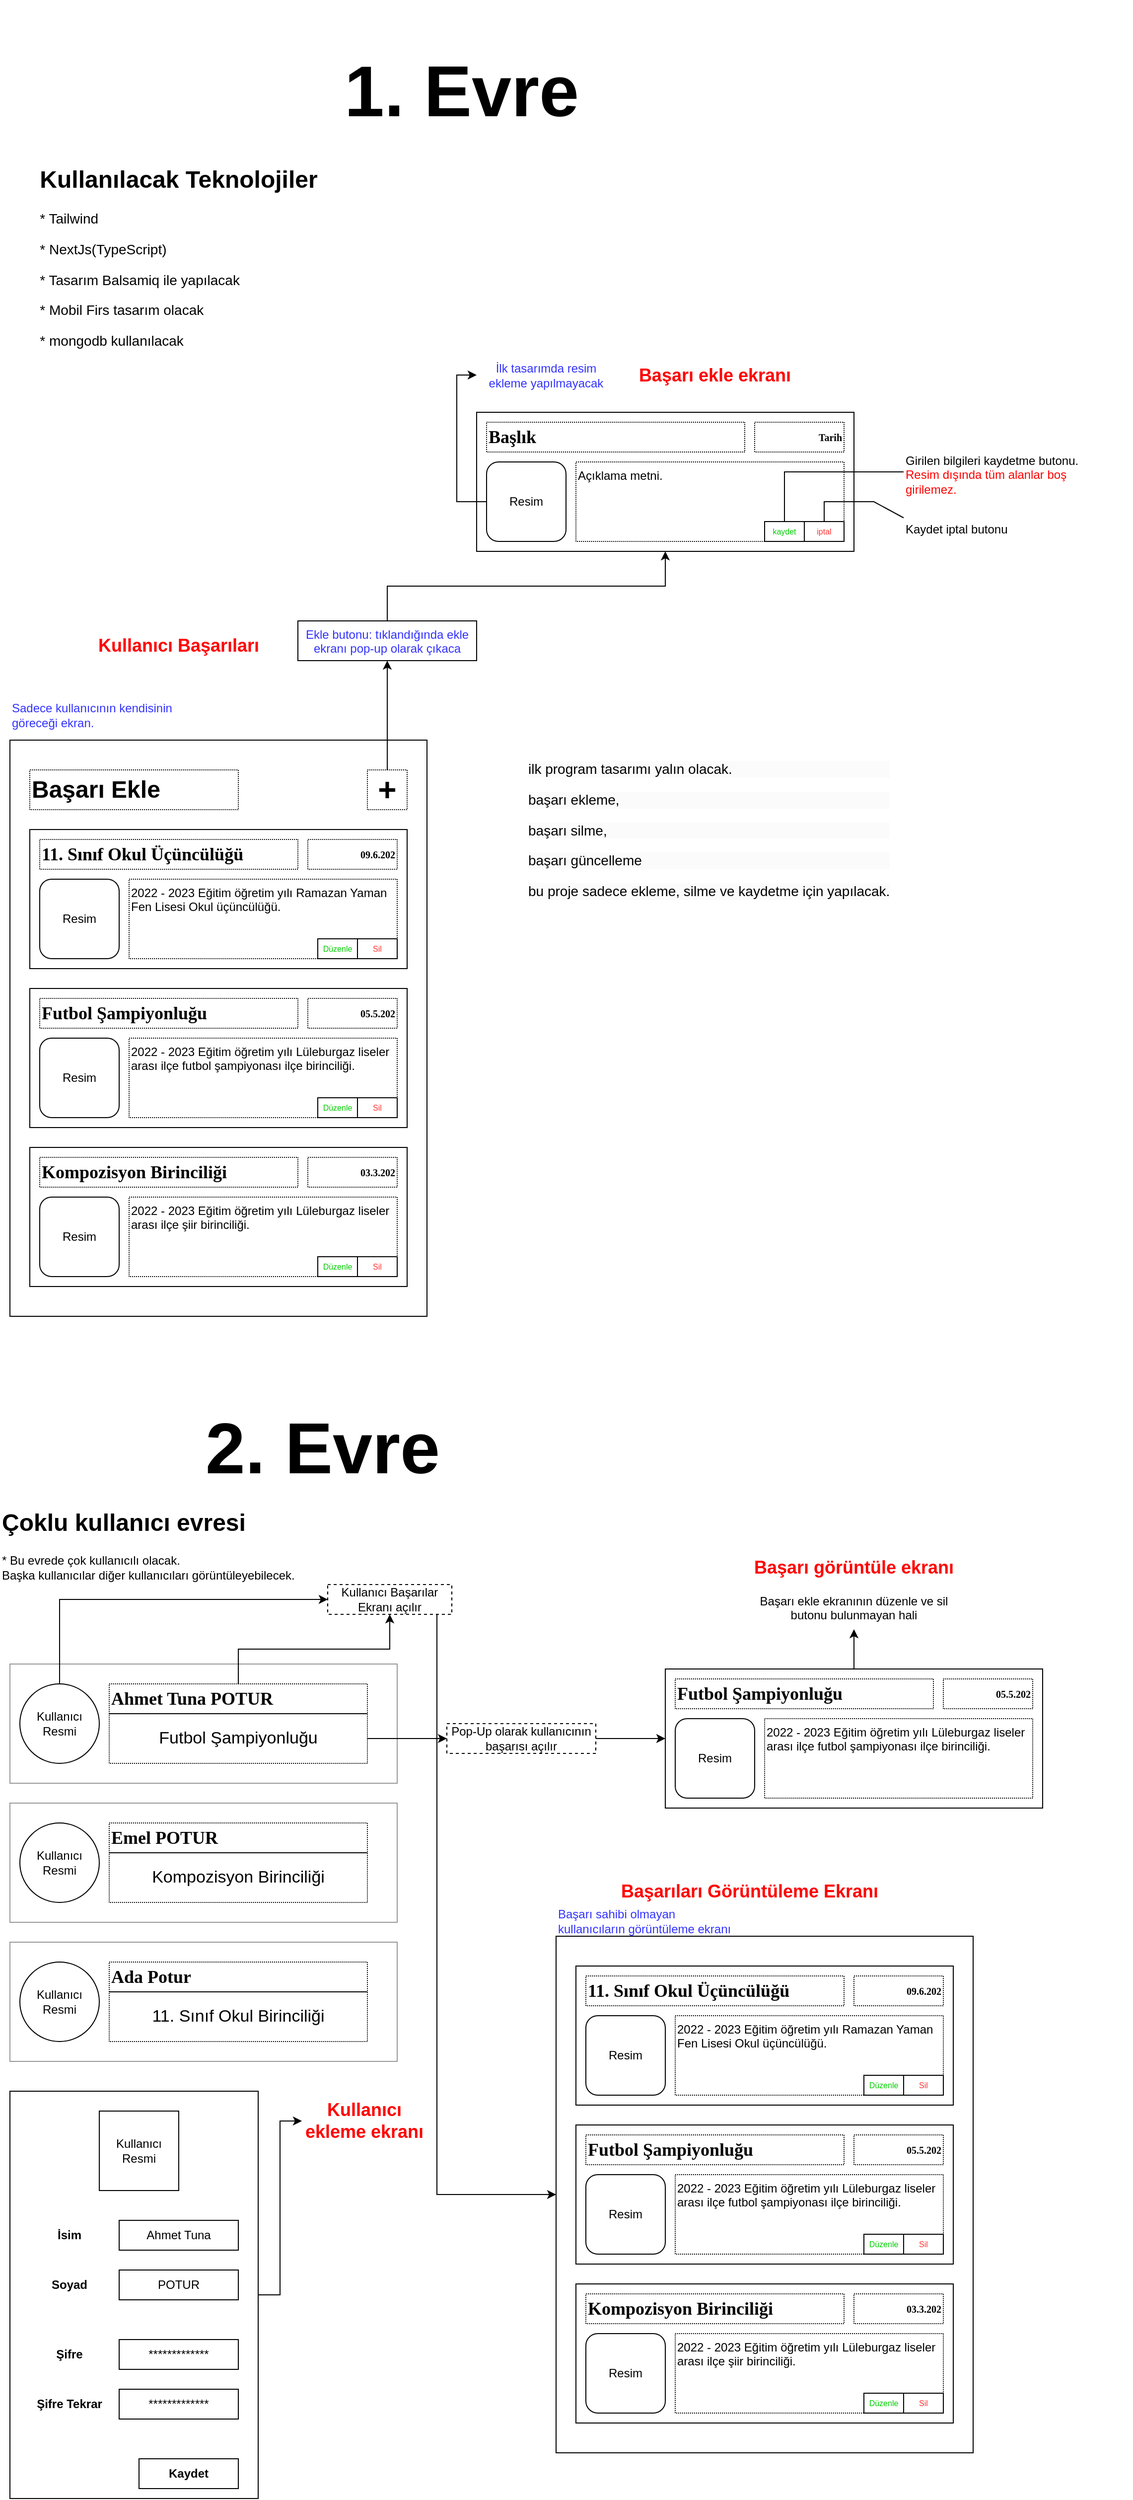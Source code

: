 <mxfile version="21.5.1" type="device">
  <diagram name="1. Evre" id="PvZxQ8cvbVdJlwe-_iwr">
    <mxGraphModel dx="3475" dy="2633" grid="1" gridSize="10" guides="1" tooltips="1" connect="1" arrows="1" fold="1" page="1" pageScale="1" pageWidth="827" pageHeight="1169" math="0" shadow="0">
      <root>
        <mxCell id="0" />
        <mxCell id="1" parent="0" />
        <mxCell id="0lGyodSlv6lZ4X96P9vj-49" style="edgeStyle=orthogonalEdgeStyle;rounded=0;orthogonalLoop=1;jettySize=auto;html=1;entryX=0;entryY=0.5;entryDx=0;entryDy=0;" edge="1" parent="1" source="0lGyodSlv6lZ4X96P9vj-4" target="6K3F4d_zaRtzZpt-DUte-36">
          <mxGeometry relative="1" as="geometry">
            <Array as="points">
              <mxPoint x="480" y="1080" />
            </Array>
          </mxGeometry>
        </mxCell>
        <mxCell id="6K3F4d_zaRtzZpt-DUte-16" style="edgeStyle=orthogonalEdgeStyle;rounded=0;orthogonalLoop=1;jettySize=auto;html=1;exitX=0.5;exitY=0;exitDx=0;exitDy=0;entryX=0.5;entryY=1;entryDx=0;entryDy=0;" edge="1" parent="1" source="6K3F4d_zaRtzZpt-DUte-2" target="6K3F4d_zaRtzZpt-DUte-17">
          <mxGeometry relative="1" as="geometry">
            <mxPoint x="510" y="-454" as="targetPoint" />
          </mxGeometry>
        </mxCell>
        <mxCell id="6K3F4d_zaRtzZpt-DUte-64" style="edgeStyle=orthogonalEdgeStyle;rounded=0;orthogonalLoop=1;jettySize=auto;html=1;entryX=0.5;entryY=1;entryDx=0;entryDy=0;" edge="1" parent="1" source="6K3F4d_zaRtzZpt-DUte-17" target="GZrdSQzra5ga68auBmUG-25">
          <mxGeometry relative="1" as="geometry" />
        </mxCell>
        <mxCell id="6K3F4d_zaRtzZpt-DUte-17" value="Ekle butonu: tıklandığında ekle ekranı pop-up olarak çıkaca" style="text;html=1;strokeColor=default;fillColor=none;align=center;verticalAlign=top;whiteSpace=wrap;rounded=0;fontColor=#3333FF;" vertex="1" parent="1">
          <mxGeometry x="340" y="-504" width="180" height="40" as="geometry" />
        </mxCell>
        <mxCell id="6K3F4d_zaRtzZpt-DUte-28" value="" style="group" vertex="1" connectable="0" parent="1">
          <mxGeometry x="500" y="-774" width="630" height="200" as="geometry" />
        </mxCell>
        <mxCell id="6K3F4d_zaRtzZpt-DUte-14" value="İlk tasarımda resim ekleme yapılmayacak" style="text;html=1;strokeColor=none;fillColor=none;align=center;verticalAlign=middle;whiteSpace=wrap;rounded=0;fontColor=#3333FF;" vertex="1" parent="6K3F4d_zaRtzZpt-DUte-28">
          <mxGeometry x="20" width="140" height="45" as="geometry" />
        </mxCell>
        <mxCell id="6K3F4d_zaRtzZpt-DUte-26" value="" style="group" vertex="1" connectable="0" parent="6K3F4d_zaRtzZpt-DUte-28">
          <mxGeometry x="20" y="60" width="610" height="140" as="geometry" />
        </mxCell>
        <mxCell id="GZrdSQzra5ga68auBmUG-24" value="" style="group" parent="6K3F4d_zaRtzZpt-DUte-26" vertex="1" connectable="0">
          <mxGeometry width="380" height="140" as="geometry" />
        </mxCell>
        <mxCell id="GZrdSQzra5ga68auBmUG-25" value="" style="rounded=0;whiteSpace=wrap;html=1;fillColor=none;" parent="GZrdSQzra5ga68auBmUG-24" vertex="1">
          <mxGeometry width="380" height="140" as="geometry" />
        </mxCell>
        <mxCell id="GZrdSQzra5ga68auBmUG-26" value="Resim" style="rounded=1;whiteSpace=wrap;html=1;" parent="GZrdSQzra5ga68auBmUG-24" vertex="1">
          <mxGeometry x="10" y="50" width="80" height="80" as="geometry" />
        </mxCell>
        <mxCell id="GZrdSQzra5ga68auBmUG-27" value="&lt;h2&gt;&lt;font face=&quot;Tahoma&quot;&gt;Başlık&lt;/font&gt;&lt;/h2&gt;" style="text;html=1;strokeColor=default;fillColor=none;align=left;verticalAlign=middle;whiteSpace=wrap;rounded=0;fontStyle=1;dashed=1;dashPattern=1 1;" parent="GZrdSQzra5ga68auBmUG-24" vertex="1">
          <mxGeometry x="10" y="10" width="260" height="30" as="geometry" />
        </mxCell>
        <mxCell id="GZrdSQzra5ga68auBmUG-28" value="Açıklama metni." style="text;html=1;strokeColor=default;fillColor=none;align=left;verticalAlign=top;whiteSpace=wrap;rounded=0;dashed=1;dashPattern=1 1;" parent="GZrdSQzra5ga68auBmUG-24" vertex="1">
          <mxGeometry x="100" y="50" width="270" height="80" as="geometry" />
        </mxCell>
        <mxCell id="GZrdSQzra5ga68auBmUG-29" value="&lt;h2 style=&quot;font-size: 10px;&quot;&gt;&lt;font style=&quot;font-size: 10px;&quot;&gt;Tarih&lt;/font&gt;&lt;/h2&gt;" style="text;html=1;strokeColor=default;fillColor=none;align=right;verticalAlign=middle;whiteSpace=wrap;rounded=0;fontStyle=0;dashed=1;dashPattern=1 1;fontSize=10;fontFamily=Verdana;" parent="GZrdSQzra5ga68auBmUG-24" vertex="1">
          <mxGeometry x="280" y="10" width="90" height="30" as="geometry" />
        </mxCell>
        <mxCell id="GZrdSQzra5ga68auBmUG-30" value="iptal" style="rounded=0;whiteSpace=wrap;html=1;fontSize=8;fontColor=#FF3333;" parent="GZrdSQzra5ga68auBmUG-24" vertex="1">
          <mxGeometry x="330" y="110" width="40" height="20" as="geometry" />
        </mxCell>
        <mxCell id="GZrdSQzra5ga68auBmUG-31" value="kaydet" style="rounded=0;whiteSpace=wrap;html=1;fontSize=8;fontColor=#00CC00;" parent="GZrdSQzra5ga68auBmUG-24" vertex="1">
          <mxGeometry x="290" y="110" width="40" height="20" as="geometry" />
        </mxCell>
        <mxCell id="6K3F4d_zaRtzZpt-DUte-10" value="" style="endArrow=none;html=1;rounded=0;entryX=0;entryY=0.25;entryDx=0;entryDy=0;" edge="1" parent="GZrdSQzra5ga68auBmUG-24" target="6K3F4d_zaRtzZpt-DUte-11">
          <mxGeometry width="50" height="50" relative="1" as="geometry">
            <mxPoint x="350" y="110" as="sourcePoint" />
            <mxPoint x="440" y="110" as="targetPoint" />
            <Array as="points">
              <mxPoint x="350" y="90" />
              <mxPoint x="400" y="90" />
            </Array>
          </mxGeometry>
        </mxCell>
        <mxCell id="6K3F4d_zaRtzZpt-DUte-8" value="" style="endArrow=none;html=1;rounded=0;exitX=0.5;exitY=0;exitDx=0;exitDy=0;" edge="1" parent="6K3F4d_zaRtzZpt-DUte-26" source="GZrdSQzra5ga68auBmUG-31">
          <mxGeometry width="50" height="50" relative="1" as="geometry">
            <mxPoint x="430" y="100" as="sourcePoint" />
            <mxPoint x="430" y="60" as="targetPoint" />
            <Array as="points">
              <mxPoint x="310" y="60" />
            </Array>
          </mxGeometry>
        </mxCell>
        <mxCell id="6K3F4d_zaRtzZpt-DUte-9" value="Girilen bilgileri kaydetme butonu.&lt;br&gt;&lt;font color=&quot;#ff0000&quot;&gt;Resim dışında tüm alanlar boş girilemez.&lt;/font&gt;" style="text;html=1;strokeColor=none;fillColor=none;align=left;verticalAlign=middle;whiteSpace=wrap;rounded=0;" vertex="1" parent="6K3F4d_zaRtzZpt-DUte-26">
          <mxGeometry x="430" y="40" width="180" height="45" as="geometry" />
        </mxCell>
        <mxCell id="6K3F4d_zaRtzZpt-DUte-11" value="Kaydet iptal butonu" style="text;html=1;strokeColor=none;fillColor=none;align=left;verticalAlign=middle;whiteSpace=wrap;rounded=0;" vertex="1" parent="6K3F4d_zaRtzZpt-DUte-26">
          <mxGeometry x="430" y="95" width="180" height="45" as="geometry" />
        </mxCell>
        <mxCell id="6K3F4d_zaRtzZpt-DUte-27" style="edgeStyle=orthogonalEdgeStyle;rounded=0;orthogonalLoop=1;jettySize=auto;html=1;entryX=0;entryY=0.5;entryDx=0;entryDy=0;" edge="1" parent="6K3F4d_zaRtzZpt-DUte-28" source="GZrdSQzra5ga68auBmUG-26" target="6K3F4d_zaRtzZpt-DUte-14">
          <mxGeometry relative="1" as="geometry">
            <Array as="points">
              <mxPoint y="150" />
              <mxPoint y="23" />
            </Array>
          </mxGeometry>
        </mxCell>
        <mxCell id="6K3F4d_zaRtzZpt-DUte-4" value="&lt;h2&gt;Başarı ekle ekranı&lt;/h2&gt;" style="text;html=1;strokeColor=none;fillColor=none;align=center;verticalAlign=middle;whiteSpace=wrap;rounded=0;fontStyle=1;fontColor=#FF0000;" vertex="1" parent="6K3F4d_zaRtzZpt-DUte-28">
          <mxGeometry x="170" y="7.5" width="180" height="30" as="geometry" />
        </mxCell>
        <mxCell id="6K3F4d_zaRtzZpt-DUte-7" value="Sadece kullanıcının kendisinin göreceği ekran." style="text;html=1;strokeColor=none;fillColor=none;align=left;verticalAlign=middle;whiteSpace=wrap;rounded=0;fontStyle=0;fontColor=#3333FF;" vertex="1" parent="1">
          <mxGeometry x="50" y="-424" width="180" height="30" as="geometry" />
        </mxCell>
        <mxCell id="6K3F4d_zaRtzZpt-DUte-31" value="&lt;h2&gt;Kullanıcı Başarıları&lt;/h2&gt;" style="text;html=1;strokeColor=none;fillColor=none;align=center;verticalAlign=middle;whiteSpace=wrap;rounded=0;fontStyle=1;fontColor=#FF0000;" vertex="1" parent="1">
          <mxGeometry x="130" y="-494" width="180" height="30" as="geometry" />
        </mxCell>
        <mxCell id="6K3F4d_zaRtzZpt-DUte-34" value="" style="group" vertex="1" connectable="0" parent="1">
          <mxGeometry x="50" y="-384" width="1130" height="720" as="geometry" />
        </mxCell>
        <mxCell id="6K3F4d_zaRtzZpt-DUte-3" value="" style="rounded=0;whiteSpace=wrap;html=1;fillColor=none;" vertex="1" parent="6K3F4d_zaRtzZpt-DUte-34">
          <mxGeometry width="420" height="580" as="geometry" />
        </mxCell>
        <mxCell id="GZrdSQzra5ga68auBmUG-23" value="" style="group" parent="6K3F4d_zaRtzZpt-DUte-34" vertex="1" connectable="0">
          <mxGeometry x="20" y="250" width="380" height="140" as="geometry" />
        </mxCell>
        <mxCell id="GZrdSQzra5ga68auBmUG-13" value="" style="rounded=0;whiteSpace=wrap;html=1;fillColor=none;" parent="GZrdSQzra5ga68auBmUG-23" vertex="1">
          <mxGeometry width="380" height="140" as="geometry" />
        </mxCell>
        <mxCell id="GZrdSQzra5ga68auBmUG-1" value="Resim" style="rounded=1;whiteSpace=wrap;html=1;" parent="GZrdSQzra5ga68auBmUG-23" vertex="1">
          <mxGeometry x="10" y="50" width="80" height="80" as="geometry" />
        </mxCell>
        <mxCell id="GZrdSQzra5ga68auBmUG-3" value="&lt;h2&gt;&lt;font face=&quot;Tahoma&quot;&gt;Futbol Şampiyonluğu&lt;/font&gt;&lt;/h2&gt;" style="text;html=1;strokeColor=default;fillColor=none;align=left;verticalAlign=middle;whiteSpace=wrap;rounded=0;fontStyle=1;dashed=1;dashPattern=1 1;" parent="GZrdSQzra5ga68auBmUG-23" vertex="1">
          <mxGeometry x="10" y="10" width="260" height="30" as="geometry" />
        </mxCell>
        <mxCell id="GZrdSQzra5ga68auBmUG-4" value="2022 - 2023 Eğitim öğretim yılı Lüleburgaz liseler arası ilçe futbol şampiyonası ilçe birinciliği." style="text;html=1;strokeColor=default;fillColor=none;align=left;verticalAlign=top;whiteSpace=wrap;rounded=0;dashed=1;dashPattern=1 1;" parent="GZrdSQzra5ga68auBmUG-23" vertex="1">
          <mxGeometry x="100" y="50" width="270" height="80" as="geometry" />
        </mxCell>
        <mxCell id="GZrdSQzra5ga68auBmUG-5" value="&lt;h2 style=&quot;font-size: 10px;&quot;&gt;&lt;font style=&quot;font-size: 10px;&quot;&gt;05.5.202&lt;/font&gt;&lt;/h2&gt;" style="text;html=1;strokeColor=default;fillColor=none;align=right;verticalAlign=middle;whiteSpace=wrap;rounded=0;fontStyle=0;dashed=1;dashPattern=1 1;fontSize=10;fontFamily=Verdana;" parent="GZrdSQzra5ga68auBmUG-23" vertex="1">
          <mxGeometry x="280" y="10" width="90" height="30" as="geometry" />
        </mxCell>
        <mxCell id="GZrdSQzra5ga68auBmUG-11" value="Sil" style="rounded=0;whiteSpace=wrap;html=1;fontSize=8;fontColor=#FF3333;" parent="GZrdSQzra5ga68auBmUG-23" vertex="1">
          <mxGeometry x="330" y="110" width="40" height="20" as="geometry" />
        </mxCell>
        <mxCell id="GZrdSQzra5ga68auBmUG-12" value="Düzenle" style="rounded=0;whiteSpace=wrap;html=1;fontSize=8;fontColor=#00CC00;" parent="GZrdSQzra5ga68auBmUG-23" vertex="1">
          <mxGeometry x="290" y="110" width="40" height="20" as="geometry" />
        </mxCell>
        <mxCell id="GZrdSQzra5ga68auBmUG-33" value="" style="group" parent="6K3F4d_zaRtzZpt-DUte-34" vertex="1" connectable="0">
          <mxGeometry x="20" y="410" width="1110" height="310" as="geometry" />
        </mxCell>
        <mxCell id="GZrdSQzra5ga68auBmUG-34" value="" style="rounded=0;whiteSpace=wrap;html=1;fillColor=none;" parent="GZrdSQzra5ga68auBmUG-33" vertex="1">
          <mxGeometry width="380" height="140" as="geometry" />
        </mxCell>
        <mxCell id="GZrdSQzra5ga68auBmUG-35" value="Resim" style="rounded=1;whiteSpace=wrap;html=1;" parent="GZrdSQzra5ga68auBmUG-33" vertex="1">
          <mxGeometry x="10" y="50" width="80" height="80" as="geometry" />
        </mxCell>
        <mxCell id="GZrdSQzra5ga68auBmUG-36" value="&lt;h2&gt;&lt;font face=&quot;Tahoma&quot;&gt;Kompozisyon Birinciliği&lt;/font&gt;&lt;/h2&gt;" style="text;html=1;strokeColor=default;fillColor=none;align=left;verticalAlign=middle;whiteSpace=wrap;rounded=0;fontStyle=1;dashed=1;dashPattern=1 1;" parent="GZrdSQzra5ga68auBmUG-33" vertex="1">
          <mxGeometry x="10" y="10" width="260" height="30" as="geometry" />
        </mxCell>
        <mxCell id="GZrdSQzra5ga68auBmUG-37" value="2022 - 2023 Eğitim öğretim yılı Lüleburgaz liseler arası ilçe şiir birinciliği." style="text;html=1;strokeColor=default;fillColor=none;align=left;verticalAlign=top;whiteSpace=wrap;rounded=0;dashed=1;dashPattern=1 1;" parent="GZrdSQzra5ga68auBmUG-33" vertex="1">
          <mxGeometry x="100" y="50" width="270" height="80" as="geometry" />
        </mxCell>
        <mxCell id="GZrdSQzra5ga68auBmUG-38" value="&lt;h2 style=&quot;font-size: 10px;&quot;&gt;&lt;font style=&quot;font-size: 10px;&quot;&gt;03.3.202&lt;/font&gt;&lt;/h2&gt;" style="text;html=1;strokeColor=default;fillColor=none;align=right;verticalAlign=middle;whiteSpace=wrap;rounded=0;fontStyle=0;dashed=1;dashPattern=1 1;fontSize=10;fontFamily=Verdana;" parent="GZrdSQzra5ga68auBmUG-33" vertex="1">
          <mxGeometry x="280" y="10" width="90" height="30" as="geometry" />
        </mxCell>
        <mxCell id="GZrdSQzra5ga68auBmUG-39" value="Sil" style="rounded=0;whiteSpace=wrap;html=1;fontSize=8;fontColor=#FF3333;" parent="GZrdSQzra5ga68auBmUG-33" vertex="1">
          <mxGeometry x="330" y="110" width="40" height="20" as="geometry" />
        </mxCell>
        <mxCell id="GZrdSQzra5ga68auBmUG-40" value="Düzenle" style="rounded=0;whiteSpace=wrap;html=1;fontSize=8;fontColor=#00CC00;" parent="GZrdSQzra5ga68auBmUG-33" vertex="1">
          <mxGeometry x="290" y="110" width="40" height="20" as="geometry" />
        </mxCell>
        <mxCell id="0lGyodSlv6lZ4X96P9vj-1" value="&lt;h1 style=&quot;border-color: var(--border-color); text-align: left; font-size: 72px;&quot;&gt;2. Evre&lt;/h1&gt;" style="text;html=1;strokeColor=none;fillColor=none;align=center;verticalAlign=middle;whiteSpace=wrap;rounded=0;fontSize=72;" vertex="1" parent="GZrdSQzra5ga68auBmUG-33">
          <mxGeometry x="130" y="240" width="330" height="126" as="geometry" />
        </mxCell>
        <mxCell id="0lGyodSlv6lZ4X96P9vj-2" value="&lt;h1 style=&quot;border-color: var(--border-color);&quot;&gt;Çoklu kullanıcı evresi&lt;/h1&gt;&lt;div&gt;* Bu evrede çok kullanıcılı olacak.&lt;/div&gt;&lt;div style=&quot;&quot;&gt;Başka kullanıcılar diğer kullanıcıları görüntüleyebilecek.&lt;/div&gt;&lt;p style=&quot;border-color: var(--border-color); font-size: 14px;&quot;&gt;&lt;br&gt;&lt;/p&gt;" style="text;html=1;strokeColor=none;fillColor=none;align=left;verticalAlign=middle;whiteSpace=wrap;rounded=0;" vertex="1" parent="GZrdSQzra5ga68auBmUG-33">
          <mxGeometry x="-30" y="360" width="330" height="110" as="geometry" />
        </mxCell>
        <mxCell id="0lGyodSlv6lZ4X96P9vj-4" value="Kullanıcı Başarılar Ekranı açılır" style="text;html=1;strokeColor=default;fillColor=none;align=center;verticalAlign=middle;whiteSpace=wrap;rounded=0;dashed=1;" vertex="1" parent="GZrdSQzra5ga68auBmUG-33">
          <mxGeometry x="300" y="440" width="125" height="30" as="geometry" />
        </mxCell>
        <mxCell id="0lGyodSlv6lZ4X96P9vj-5" value="" style="rounded=0;whiteSpace=wrap;html=1;fillColor=none;strokeColor=#999999;" vertex="1" parent="GZrdSQzra5ga68auBmUG-33">
          <mxGeometry x="-20" y="520" width="390" height="120" as="geometry" />
        </mxCell>
        <mxCell id="0lGyodSlv6lZ4X96P9vj-6" style="edgeStyle=orthogonalEdgeStyle;rounded=0;orthogonalLoop=1;jettySize=auto;html=1;entryX=0;entryY=0.5;entryDx=0;entryDy=0;" edge="1" parent="GZrdSQzra5ga68auBmUG-33" source="0lGyodSlv6lZ4X96P9vj-7" target="0lGyodSlv6lZ4X96P9vj-4">
          <mxGeometry relative="1" as="geometry">
            <Array as="points">
              <mxPoint x="30" y="455" />
            </Array>
          </mxGeometry>
        </mxCell>
        <mxCell id="0lGyodSlv6lZ4X96P9vj-7" value="Kullanıcı&lt;br&gt;Resmi" style="ellipse;whiteSpace=wrap;html=1;aspect=fixed;" vertex="1" parent="GZrdSQzra5ga68auBmUG-33">
          <mxGeometry x="-10" y="540" width="80" height="80" as="geometry" />
        </mxCell>
        <mxCell id="0lGyodSlv6lZ4X96P9vj-8" value="&lt;h2&gt;&lt;font face=&quot;Tahoma&quot;&gt;Ahmet Tuna POTUR&lt;/font&gt;&lt;/h2&gt;" style="text;html=1;strokeColor=default;fillColor=none;align=left;verticalAlign=middle;whiteSpace=wrap;rounded=0;fontStyle=1;dashed=1;dashPattern=1 1;" vertex="1" parent="GZrdSQzra5ga68auBmUG-33">
          <mxGeometry x="80" y="540" width="260" height="30" as="geometry" />
        </mxCell>
        <mxCell id="0lGyodSlv6lZ4X96P9vj-3" style="edgeStyle=orthogonalEdgeStyle;rounded=0;orthogonalLoop=1;jettySize=auto;html=1;exitX=0.5;exitY=0;exitDx=0;exitDy=0;" edge="1" parent="GZrdSQzra5ga68auBmUG-33" source="0lGyodSlv6lZ4X96P9vj-8" target="0lGyodSlv6lZ4X96P9vj-4">
          <mxGeometry relative="1" as="geometry">
            <mxPoint x="385.0" y="455" as="targetPoint" />
          </mxGeometry>
        </mxCell>
        <mxCell id="0lGyodSlv6lZ4X96P9vj-9" value="Futbol Şampiyonluğu" style="text;html=1;strokeColor=default;fillColor=none;align=center;verticalAlign=middle;whiteSpace=wrap;rounded=0;dashed=1;dashPattern=1 1;fontSize=17;" vertex="1" parent="GZrdSQzra5ga68auBmUG-33">
          <mxGeometry x="80" y="570" width="260" height="50" as="geometry" />
        </mxCell>
        <mxCell id="0lGyodSlv6lZ4X96P9vj-10" value="" style="rounded=0;whiteSpace=wrap;html=1;fillColor=none;strokeColor=#999999;" vertex="1" parent="GZrdSQzra5ga68auBmUG-33">
          <mxGeometry x="-20" y="660" width="390" height="120" as="geometry" />
        </mxCell>
        <mxCell id="0lGyodSlv6lZ4X96P9vj-11" value="Kullanıcı&lt;br&gt;Resmi" style="ellipse;whiteSpace=wrap;html=1;aspect=fixed;" vertex="1" parent="GZrdSQzra5ga68auBmUG-33">
          <mxGeometry x="-10" y="680" width="80" height="80" as="geometry" />
        </mxCell>
        <mxCell id="0lGyodSlv6lZ4X96P9vj-12" value="&lt;h2&gt;&lt;font face=&quot;Tahoma&quot;&gt;Emel POTUR&lt;/font&gt;&lt;/h2&gt;" style="text;html=1;strokeColor=default;fillColor=none;align=left;verticalAlign=middle;whiteSpace=wrap;rounded=0;fontStyle=1;dashed=1;dashPattern=1 1;" vertex="1" parent="GZrdSQzra5ga68auBmUG-33">
          <mxGeometry x="80" y="680" width="260" height="30" as="geometry" />
        </mxCell>
        <mxCell id="0lGyodSlv6lZ4X96P9vj-13" value="Kompozisyon Birinciliği" style="text;html=1;strokeColor=default;fillColor=none;align=center;verticalAlign=middle;whiteSpace=wrap;rounded=0;dashed=1;dashPattern=1 1;fontSize=17;" vertex="1" parent="GZrdSQzra5ga68auBmUG-33">
          <mxGeometry x="80" y="710" width="260" height="50" as="geometry" />
        </mxCell>
        <mxCell id="0lGyodSlv6lZ4X96P9vj-14" value="" style="rounded=0;whiteSpace=wrap;html=1;fillColor=none;strokeColor=#999999;" vertex="1" parent="GZrdSQzra5ga68auBmUG-33">
          <mxGeometry x="-20" y="800" width="390" height="120" as="geometry" />
        </mxCell>
        <mxCell id="0lGyodSlv6lZ4X96P9vj-15" value="Kullanıcı&lt;br&gt;Resmi" style="ellipse;whiteSpace=wrap;html=1;aspect=fixed;" vertex="1" parent="GZrdSQzra5ga68auBmUG-33">
          <mxGeometry x="-10" y="820" width="80" height="80" as="geometry" />
        </mxCell>
        <mxCell id="0lGyodSlv6lZ4X96P9vj-16" value="&lt;h2&gt;&lt;font face=&quot;Tahoma&quot;&gt;Ada Potur&lt;/font&gt;&lt;/h2&gt;" style="text;html=1;strokeColor=default;fillColor=none;align=left;verticalAlign=middle;whiteSpace=wrap;rounded=0;fontStyle=1;dashed=1;dashPattern=1 1;" vertex="1" parent="GZrdSQzra5ga68auBmUG-33">
          <mxGeometry x="80" y="820" width="260" height="30" as="geometry" />
        </mxCell>
        <mxCell id="0lGyodSlv6lZ4X96P9vj-17" value="11. Sınıf Okul Birinciliği" style="text;html=1;strokeColor=default;fillColor=none;align=center;verticalAlign=middle;whiteSpace=wrap;rounded=0;dashed=1;dashPattern=1 1;fontSize=17;" vertex="1" parent="GZrdSQzra5ga68auBmUG-33">
          <mxGeometry x="80" y="850" width="260" height="50" as="geometry" />
        </mxCell>
        <mxCell id="0lGyodSlv6lZ4X96P9vj-18" value="" style="endArrow=classic;html=1;rounded=0;exitX=1;exitY=0.5;exitDx=0;exitDy=0;" edge="1" parent="GZrdSQzra5ga68auBmUG-33" source="0lGyodSlv6lZ4X96P9vj-9" target="0lGyodSlv6lZ4X96P9vj-20">
          <mxGeometry width="50" height="50" relative="1" as="geometry">
            <mxPoint x="390" y="605" as="sourcePoint" />
            <mxPoint x="430" y="595" as="targetPoint" />
          </mxGeometry>
        </mxCell>
        <mxCell id="0lGyodSlv6lZ4X96P9vj-20" value="Pop-Up olarak kullanıcının başarısı açılır" style="text;html=1;strokeColor=default;fillColor=none;align=center;verticalAlign=middle;whiteSpace=wrap;rounded=0;dashed=1;" vertex="1" parent="GZrdSQzra5ga68auBmUG-33">
          <mxGeometry x="420" y="580" width="150" height="30" as="geometry" />
        </mxCell>
        <mxCell id="0lGyodSlv6lZ4X96P9vj-21" value="" style="group" vertex="1" connectable="0" parent="GZrdSQzra5ga68auBmUG-33">
          <mxGeometry x="640" y="525" width="380" height="140" as="geometry" />
        </mxCell>
        <mxCell id="0lGyodSlv6lZ4X96P9vj-22" value="" style="rounded=0;whiteSpace=wrap;html=1;fillColor=none;" vertex="1" parent="0lGyodSlv6lZ4X96P9vj-21">
          <mxGeometry width="380" height="140" as="geometry" />
        </mxCell>
        <mxCell id="0lGyodSlv6lZ4X96P9vj-23" value="Resim" style="rounded=1;whiteSpace=wrap;html=1;" vertex="1" parent="0lGyodSlv6lZ4X96P9vj-21">
          <mxGeometry x="10" y="50" width="80" height="80" as="geometry" />
        </mxCell>
        <mxCell id="0lGyodSlv6lZ4X96P9vj-24" value="&lt;h2&gt;&lt;font face=&quot;Tahoma&quot;&gt;Futbol Şampiyonluğu&lt;/font&gt;&lt;/h2&gt;" style="text;html=1;strokeColor=default;fillColor=none;align=left;verticalAlign=middle;whiteSpace=wrap;rounded=0;fontStyle=1;dashed=1;dashPattern=1 1;" vertex="1" parent="0lGyodSlv6lZ4X96P9vj-21">
          <mxGeometry x="10" y="10" width="260" height="30" as="geometry" />
        </mxCell>
        <mxCell id="0lGyodSlv6lZ4X96P9vj-25" value="2022 - 2023 Eğitim öğretim yılı Lüleburgaz liseler arası ilçe futbol şampiyonası ilçe birinciliği." style="text;html=1;strokeColor=default;fillColor=none;align=left;verticalAlign=top;whiteSpace=wrap;rounded=0;dashed=1;dashPattern=1 1;" vertex="1" parent="0lGyodSlv6lZ4X96P9vj-21">
          <mxGeometry x="100" y="50" width="270" height="80" as="geometry" />
        </mxCell>
        <mxCell id="0lGyodSlv6lZ4X96P9vj-26" value="&lt;h2 style=&quot;font-size: 10px;&quot;&gt;&lt;font style=&quot;font-size: 10px;&quot;&gt;05.5.202&lt;/font&gt;&lt;/h2&gt;" style="text;html=1;strokeColor=default;fillColor=none;align=right;verticalAlign=middle;whiteSpace=wrap;rounded=0;fontStyle=0;dashed=1;dashPattern=1 1;fontSize=10;fontFamily=Verdana;" vertex="1" parent="0lGyodSlv6lZ4X96P9vj-21">
          <mxGeometry x="280" y="10" width="90" height="30" as="geometry" />
        </mxCell>
        <mxCell id="0lGyodSlv6lZ4X96P9vj-19" style="edgeStyle=orthogonalEdgeStyle;rounded=0;orthogonalLoop=1;jettySize=auto;html=1;entryX=0;entryY=0.5;entryDx=0;entryDy=0;" edge="1" parent="GZrdSQzra5ga68auBmUG-33" source="0lGyodSlv6lZ4X96P9vj-20" target="0lGyodSlv6lZ4X96P9vj-22">
          <mxGeometry relative="1" as="geometry" />
        </mxCell>
        <mxCell id="0lGyodSlv6lZ4X96P9vj-27" value="&lt;h2 style=&quot;border-color: var(--border-color); color: rgb(255, 0, 0);&quot;&gt;Başarı görüntüle ekranı&lt;/h2&gt;&lt;div&gt;Başarı ekle ekranının düzenle ve sil butonu bulunmayan hali&lt;/div&gt;" style="text;html=1;strokeColor=none;fillColor=none;align=center;verticalAlign=middle;whiteSpace=wrap;rounded=0;" vertex="1" parent="GZrdSQzra5ga68auBmUG-33">
          <mxGeometry x="720" y="390" width="220" height="95" as="geometry" />
        </mxCell>
        <mxCell id="0lGyodSlv6lZ4X96P9vj-28" style="edgeStyle=orthogonalEdgeStyle;rounded=0;orthogonalLoop=1;jettySize=auto;html=1;" edge="1" parent="GZrdSQzra5ga68auBmUG-33" source="0lGyodSlv6lZ4X96P9vj-22" target="0lGyodSlv6lZ4X96P9vj-27">
          <mxGeometry relative="1" as="geometry">
            <mxPoint x="830.0" y="470" as="targetPoint" />
          </mxGeometry>
        </mxCell>
        <mxCell id="0lGyodSlv6lZ4X96P9vj-29" value="" style="group" vertex="1" connectable="0" parent="GZrdSQzra5ga68auBmUG-33">
          <mxGeometry x="-20" y="950" width="420" height="410" as="geometry" />
        </mxCell>
        <mxCell id="0lGyodSlv6lZ4X96P9vj-30" value="&lt;font size=&quot;1&quot; color=&quot;#ff0000&quot;&gt;&lt;b style=&quot;font-size: 18px;&quot;&gt;Kullanıcı ekleme ekranı&lt;/b&gt;&lt;/font&gt;" style="text;html=1;strokeColor=none;fillColor=none;align=center;verticalAlign=middle;whiteSpace=wrap;rounded=0;" vertex="1" parent="0lGyodSlv6lZ4X96P9vj-29">
          <mxGeometry x="294" y="10" width="126" height="40" as="geometry" />
        </mxCell>
        <mxCell id="0lGyodSlv6lZ4X96P9vj-31" style="edgeStyle=orthogonalEdgeStyle;rounded=0;orthogonalLoop=1;jettySize=auto;html=1;" edge="1" parent="0lGyodSlv6lZ4X96P9vj-29" source="0lGyodSlv6lZ4X96P9vj-32" target="0lGyodSlv6lZ4X96P9vj-30">
          <mxGeometry relative="1" as="geometry">
            <mxPoint x="310" y="20" as="targetPoint" />
          </mxGeometry>
        </mxCell>
        <mxCell id="0lGyodSlv6lZ4X96P9vj-32" value="" style="rounded=0;whiteSpace=wrap;html=1;fillColor=none;" vertex="1" parent="0lGyodSlv6lZ4X96P9vj-29">
          <mxGeometry width="250" height="410" as="geometry" />
        </mxCell>
        <mxCell id="0lGyodSlv6lZ4X96P9vj-33" value="" style="group" vertex="1" connectable="0" parent="0lGyodSlv6lZ4X96P9vj-29">
          <mxGeometry x="10" y="130" width="220" height="30" as="geometry" />
        </mxCell>
        <mxCell id="0lGyodSlv6lZ4X96P9vj-34" value="Ahmet Tuna" style="rounded=0;whiteSpace=wrap;html=1;" vertex="1" parent="0lGyodSlv6lZ4X96P9vj-33">
          <mxGeometry x="100" width="120" height="30" as="geometry" />
        </mxCell>
        <mxCell id="0lGyodSlv6lZ4X96P9vj-35" value="İsim" style="text;html=1;strokeColor=none;fillColor=none;align=center;verticalAlign=middle;whiteSpace=wrap;rounded=0;fontStyle=1" vertex="1" parent="0lGyodSlv6lZ4X96P9vj-33">
          <mxGeometry width="100" height="30" as="geometry" />
        </mxCell>
        <mxCell id="0lGyodSlv6lZ4X96P9vj-36" value="" style="group" vertex="1" connectable="0" parent="0lGyodSlv6lZ4X96P9vj-29">
          <mxGeometry x="10" y="180" width="220" height="30" as="geometry" />
        </mxCell>
        <mxCell id="0lGyodSlv6lZ4X96P9vj-37" value="POTUR" style="rounded=0;whiteSpace=wrap;html=1;" vertex="1" parent="0lGyodSlv6lZ4X96P9vj-36">
          <mxGeometry x="100" width="120" height="30" as="geometry" />
        </mxCell>
        <mxCell id="0lGyodSlv6lZ4X96P9vj-38" value="Soyad" style="text;html=1;strokeColor=none;fillColor=none;align=center;verticalAlign=middle;whiteSpace=wrap;rounded=0;fontStyle=1" vertex="1" parent="0lGyodSlv6lZ4X96P9vj-36">
          <mxGeometry width="100" height="30" as="geometry" />
        </mxCell>
        <mxCell id="0lGyodSlv6lZ4X96P9vj-39" value="" style="group" vertex="1" connectable="0" parent="0lGyodSlv6lZ4X96P9vj-29">
          <mxGeometry x="10" y="250" width="220" height="30" as="geometry" />
        </mxCell>
        <mxCell id="0lGyodSlv6lZ4X96P9vj-40" value="*************" style="rounded=0;whiteSpace=wrap;html=1;fontSize=12;verticalAlign=middle;" vertex="1" parent="0lGyodSlv6lZ4X96P9vj-39">
          <mxGeometry x="100" width="120" height="30" as="geometry" />
        </mxCell>
        <mxCell id="0lGyodSlv6lZ4X96P9vj-41" value="Şifre" style="text;html=1;strokeColor=none;fillColor=none;align=center;verticalAlign=middle;whiteSpace=wrap;rounded=0;fontStyle=1" vertex="1" parent="0lGyodSlv6lZ4X96P9vj-39">
          <mxGeometry width="100" height="30" as="geometry" />
        </mxCell>
        <mxCell id="0lGyodSlv6lZ4X96P9vj-42" value="" style="group" vertex="1" connectable="0" parent="0lGyodSlv6lZ4X96P9vj-29">
          <mxGeometry x="10" y="300" width="220" height="30" as="geometry" />
        </mxCell>
        <mxCell id="0lGyodSlv6lZ4X96P9vj-43" value="*************" style="rounded=0;whiteSpace=wrap;html=1;" vertex="1" parent="0lGyodSlv6lZ4X96P9vj-42">
          <mxGeometry x="100" width="120" height="30" as="geometry" />
        </mxCell>
        <mxCell id="0lGyodSlv6lZ4X96P9vj-44" value="Şifre Tekrar" style="text;html=1;strokeColor=none;fillColor=none;align=center;verticalAlign=middle;whiteSpace=wrap;rounded=0;fontStyle=1" vertex="1" parent="0lGyodSlv6lZ4X96P9vj-42">
          <mxGeometry width="100" height="30" as="geometry" />
        </mxCell>
        <mxCell id="0lGyodSlv6lZ4X96P9vj-45" value="Kullanıcı Resmi" style="whiteSpace=wrap;html=1;aspect=fixed;container=0;" vertex="1" parent="0lGyodSlv6lZ4X96P9vj-29">
          <mxGeometry x="90" y="20" width="80" height="80" as="geometry" />
        </mxCell>
        <mxCell id="0lGyodSlv6lZ4X96P9vj-46" value="&lt;b&gt;Kaydet&lt;/b&gt;" style="rounded=0;whiteSpace=wrap;html=1;" vertex="1" parent="0lGyodSlv6lZ4X96P9vj-29">
          <mxGeometry x="130" y="370" width="100" height="30" as="geometry" />
        </mxCell>
        <mxCell id="6K3F4d_zaRtzZpt-DUte-1" value="&lt;h1&gt;Başarı Ekle&lt;/h1&gt;" style="text;html=1;strokeColor=default;fillColor=none;align=left;verticalAlign=middle;whiteSpace=wrap;rounded=0;dashed=1;dashPattern=1 1;" vertex="1" parent="6K3F4d_zaRtzZpt-DUte-34">
          <mxGeometry x="20" y="30" width="210" height="40" as="geometry" />
        </mxCell>
        <mxCell id="6K3F4d_zaRtzZpt-DUte-2" value="&lt;h1 style=&quot;font-size: 32px;&quot;&gt;+&lt;/h1&gt;" style="text;html=1;strokeColor=default;fillColor=none;align=center;verticalAlign=middle;whiteSpace=wrap;rounded=0;dashed=1;dashPattern=1 1;fontSize=32;" vertex="1" parent="6K3F4d_zaRtzZpt-DUte-34">
          <mxGeometry x="360" y="30" width="40" height="40" as="geometry" />
        </mxCell>
        <mxCell id="6K3F4d_zaRtzZpt-DUte-18" value="" style="group" vertex="1" connectable="0" parent="6K3F4d_zaRtzZpt-DUte-34">
          <mxGeometry x="20" y="90" width="380" height="140" as="geometry" />
        </mxCell>
        <mxCell id="6K3F4d_zaRtzZpt-DUte-19" value="" style="rounded=0;whiteSpace=wrap;html=1;fillColor=none;" vertex="1" parent="6K3F4d_zaRtzZpt-DUte-18">
          <mxGeometry width="380" height="140" as="geometry" />
        </mxCell>
        <mxCell id="6K3F4d_zaRtzZpt-DUte-20" value="Resim" style="rounded=1;whiteSpace=wrap;html=1;" vertex="1" parent="6K3F4d_zaRtzZpt-DUte-18">
          <mxGeometry x="10" y="50" width="80" height="80" as="geometry" />
        </mxCell>
        <mxCell id="6K3F4d_zaRtzZpt-DUte-21" value="&lt;h2&gt;&lt;font face=&quot;Tahoma&quot;&gt;11. Sınıf Okul Üçüncülüğü&lt;/font&gt;&lt;/h2&gt;" style="text;html=1;strokeColor=default;fillColor=none;align=left;verticalAlign=middle;whiteSpace=wrap;rounded=0;fontStyle=1;dashed=1;dashPattern=1 1;" vertex="1" parent="6K3F4d_zaRtzZpt-DUte-18">
          <mxGeometry x="10" y="10" width="260" height="30" as="geometry" />
        </mxCell>
        <mxCell id="6K3F4d_zaRtzZpt-DUte-22" value="2022 - 2023 Eğitim öğretim yılı Ramazan Yaman Fen Lisesi Okul üçüncülüğü." style="text;html=1;strokeColor=default;fillColor=none;align=left;verticalAlign=top;whiteSpace=wrap;rounded=0;dashed=1;dashPattern=1 1;" vertex="1" parent="6K3F4d_zaRtzZpt-DUte-18">
          <mxGeometry x="100" y="50" width="270" height="80" as="geometry" />
        </mxCell>
        <mxCell id="6K3F4d_zaRtzZpt-DUte-23" value="&lt;h2 style=&quot;font-size: 10px;&quot;&gt;&lt;font style=&quot;font-size: 10px;&quot;&gt;09.6.202&lt;/font&gt;&lt;/h2&gt;" style="text;html=1;strokeColor=default;fillColor=none;align=right;verticalAlign=middle;whiteSpace=wrap;rounded=0;fontStyle=0;dashed=1;dashPattern=1 1;fontSize=10;fontFamily=Verdana;" vertex="1" parent="6K3F4d_zaRtzZpt-DUte-18">
          <mxGeometry x="280" y="10" width="90" height="30" as="geometry" />
        </mxCell>
        <mxCell id="6K3F4d_zaRtzZpt-DUte-24" value="Sil" style="rounded=0;whiteSpace=wrap;html=1;fontSize=8;fontColor=#FF3333;" vertex="1" parent="6K3F4d_zaRtzZpt-DUte-18">
          <mxGeometry x="330" y="110" width="40" height="20" as="geometry" />
        </mxCell>
        <mxCell id="6K3F4d_zaRtzZpt-DUte-25" value="Düzenle" style="rounded=0;whiteSpace=wrap;html=1;fontSize=8;fontColor=#00CC00;" vertex="1" parent="6K3F4d_zaRtzZpt-DUte-18">
          <mxGeometry x="290" y="110" width="40" height="20" as="geometry" />
        </mxCell>
        <mxCell id="L7CnhgFdgNeejFnzfhkH-1" value="&lt;p style=&quot;border-color: var(--border-color); color: rgb(0, 0, 0); font-family: Helvetica; font-style: normal; font-variant-ligatures: normal; font-variant-caps: normal; font-weight: 400; letter-spacing: normal; orphans: 2; text-indent: 0px; text-transform: none; widows: 2; word-spacing: 0px; -webkit-text-stroke-width: 0px; background-color: rgb(251, 251, 251); text-decoration-thickness: initial; text-decoration-style: initial; text-decoration-color: initial; font-size: 14px; text-align: left;&quot;&gt;ilk program tasarımı yalın olacak.&lt;/p&gt;&lt;p style=&quot;border-color: var(--border-color); color: rgb(0, 0, 0); font-family: Helvetica; font-style: normal; font-variant-ligatures: normal; font-variant-caps: normal; font-weight: 400; letter-spacing: normal; orphans: 2; text-indent: 0px; text-transform: none; widows: 2; word-spacing: 0px; -webkit-text-stroke-width: 0px; background-color: rgb(251, 251, 251); text-decoration-thickness: initial; text-decoration-style: initial; text-decoration-color: initial; font-size: 14px; text-align: left;&quot;&gt;başarı ekleme,&lt;/p&gt;&lt;p style=&quot;border-color: var(--border-color); color: rgb(0, 0, 0); font-family: Helvetica; font-style: normal; font-variant-ligatures: normal; font-variant-caps: normal; font-weight: 400; letter-spacing: normal; orphans: 2; text-indent: 0px; text-transform: none; widows: 2; word-spacing: 0px; -webkit-text-stroke-width: 0px; background-color: rgb(251, 251, 251); text-decoration-thickness: initial; text-decoration-style: initial; text-decoration-color: initial; font-size: 14px; text-align: left;&quot;&gt;başarı silme,&lt;/p&gt;&lt;p style=&quot;border-color: var(--border-color); color: rgb(0, 0, 0); font-family: Helvetica; font-style: normal; font-variant-ligatures: normal; font-variant-caps: normal; font-weight: 400; letter-spacing: normal; orphans: 2; text-indent: 0px; text-transform: none; widows: 2; word-spacing: 0px; -webkit-text-stroke-width: 0px; background-color: rgb(251, 251, 251); text-decoration-thickness: initial; text-decoration-style: initial; text-decoration-color: initial; font-size: 14px; text-align: left;&quot;&gt;başarı güncelleme&lt;/p&gt;&lt;p style=&quot;border-color: var(--border-color); color: rgb(0, 0, 0); font-family: Helvetica; font-style: normal; font-variant-ligatures: normal; font-variant-caps: normal; font-weight: 400; letter-spacing: normal; orphans: 2; text-indent: 0px; text-transform: none; widows: 2; word-spacing: 0px; -webkit-text-stroke-width: 0px; background-color: rgb(251, 251, 251); text-decoration-thickness: initial; text-decoration-style: initial; text-decoration-color: initial; font-size: 14px; text-align: left;&quot;&gt;&lt;span style=&quot;border-color: var(--border-color); background-color: initial;&quot;&gt;bu proje sadece ekleme, silme ve kaydetme için yapılacak.&lt;/span&gt;&lt;/p&gt;" style="text;whiteSpace=wrap;html=1;" vertex="1" parent="6K3F4d_zaRtzZpt-DUte-34">
          <mxGeometry x="520" width="400" height="190" as="geometry" />
        </mxCell>
        <mxCell id="6K3F4d_zaRtzZpt-DUte-68" value="&lt;h1 style=&quot;border-color: var(--border-color); text-align: left;&quot;&gt;Kullanılacak Teknolojiler&lt;/h1&gt;&lt;p style=&quot;border-color: var(--border-color); font-size: 14px; text-align: left;&quot;&gt;* Tailwind&lt;/p&gt;&lt;p style=&quot;border-color: var(--border-color); font-size: 14px; text-align: left;&quot;&gt;* NextJs(TypeScript)&lt;/p&gt;&lt;p style=&quot;border-color: var(--border-color); font-size: 14px; text-align: left;&quot;&gt;* Tasarım Balsamiq ile yapılacak&lt;/p&gt;&lt;p style=&quot;border-color: var(--border-color); font-size: 14px; text-align: left;&quot;&gt;* Mobil Firs tasarım olacak&lt;/p&gt;&lt;p style=&quot;border-color: var(--border-color); font-size: 14px; text-align: left;&quot;&gt;* mongodb kullanılacak&lt;/p&gt;" style="text;html=1;strokeColor=none;fillColor=none;align=center;verticalAlign=middle;whiteSpace=wrap;rounded=0;" vertex="1" parent="1">
          <mxGeometry x="55" y="-974" width="330" height="206" as="geometry" />
        </mxCell>
        <mxCell id="6jRyBjC6mT4RRnojPyi1-1" value="&lt;h1 style=&quot;border-color: var(--border-color); text-align: left; font-size: 72px;&quot;&gt;1. Evre&lt;/h1&gt;" style="text;html=1;strokeColor=none;fillColor=none;align=center;verticalAlign=middle;whiteSpace=wrap;rounded=0;fontSize=72;" vertex="1" parent="1">
          <mxGeometry x="340" y="-1100" width="330" height="126" as="geometry" />
        </mxCell>
        <mxCell id="0lGyodSlv6lZ4X96P9vj-47" value="" style="group" vertex="1" connectable="0" parent="1">
          <mxGeometry x="600" y="760" width="420" height="580" as="geometry" />
        </mxCell>
        <mxCell id="6K3F4d_zaRtzZpt-DUte-63" value="" style="group" vertex="1" connectable="0" parent="0lGyodSlv6lZ4X96P9vj-47">
          <mxGeometry y="60" width="420" height="520" as="geometry" />
        </mxCell>
        <mxCell id="6K3F4d_zaRtzZpt-DUte-36" value="" style="rounded=0;whiteSpace=wrap;html=1;fillColor=none;" vertex="1" parent="6K3F4d_zaRtzZpt-DUte-63">
          <mxGeometry width="420" height="520" as="geometry" />
        </mxCell>
        <mxCell id="6K3F4d_zaRtzZpt-DUte-37" value="" style="group" vertex="1" connectable="0" parent="6K3F4d_zaRtzZpt-DUte-63">
          <mxGeometry x="20" y="190" width="380" height="140" as="geometry" />
        </mxCell>
        <mxCell id="6K3F4d_zaRtzZpt-DUte-38" value="" style="rounded=0;whiteSpace=wrap;html=1;fillColor=none;" vertex="1" parent="6K3F4d_zaRtzZpt-DUte-37">
          <mxGeometry width="380" height="140" as="geometry" />
        </mxCell>
        <mxCell id="6K3F4d_zaRtzZpt-DUte-39" value="Resim" style="rounded=1;whiteSpace=wrap;html=1;" vertex="1" parent="6K3F4d_zaRtzZpt-DUte-37">
          <mxGeometry x="10" y="50" width="80" height="80" as="geometry" />
        </mxCell>
        <mxCell id="6K3F4d_zaRtzZpt-DUte-40" value="&lt;h2&gt;&lt;font face=&quot;Tahoma&quot;&gt;Futbol Şampiyonluğu&lt;/font&gt;&lt;/h2&gt;" style="text;html=1;strokeColor=default;fillColor=none;align=left;verticalAlign=middle;whiteSpace=wrap;rounded=0;fontStyle=1;dashed=1;dashPattern=1 1;" vertex="1" parent="6K3F4d_zaRtzZpt-DUte-37">
          <mxGeometry x="10" y="10" width="260" height="30" as="geometry" />
        </mxCell>
        <mxCell id="6K3F4d_zaRtzZpt-DUte-41" value="2022 - 2023 Eğitim öğretim yılı Lüleburgaz liseler arası ilçe futbol şampiyonası ilçe birinciliği." style="text;html=1;strokeColor=default;fillColor=none;align=left;verticalAlign=top;whiteSpace=wrap;rounded=0;dashed=1;dashPattern=1 1;" vertex="1" parent="6K3F4d_zaRtzZpt-DUte-37">
          <mxGeometry x="100" y="50" width="270" height="80" as="geometry" />
        </mxCell>
        <mxCell id="6K3F4d_zaRtzZpt-DUte-42" value="&lt;h2 style=&quot;font-size: 10px;&quot;&gt;&lt;font style=&quot;font-size: 10px;&quot;&gt;05.5.202&lt;/font&gt;&lt;/h2&gt;" style="text;html=1;strokeColor=default;fillColor=none;align=right;verticalAlign=middle;whiteSpace=wrap;rounded=0;fontStyle=0;dashed=1;dashPattern=1 1;fontSize=10;fontFamily=Verdana;" vertex="1" parent="6K3F4d_zaRtzZpt-DUte-37">
          <mxGeometry x="280" y="10" width="90" height="30" as="geometry" />
        </mxCell>
        <mxCell id="6K3F4d_zaRtzZpt-DUte-43" value="Sil" style="rounded=0;whiteSpace=wrap;html=1;fontSize=8;fontColor=#FF3333;" vertex="1" parent="6K3F4d_zaRtzZpt-DUte-37">
          <mxGeometry x="330" y="110" width="40" height="20" as="geometry" />
        </mxCell>
        <mxCell id="6K3F4d_zaRtzZpt-DUte-44" value="Düzenle" style="rounded=0;whiteSpace=wrap;html=1;fontSize=8;fontColor=#00CC00;" vertex="1" parent="6K3F4d_zaRtzZpt-DUte-37">
          <mxGeometry x="290" y="110" width="40" height="20" as="geometry" />
        </mxCell>
        <mxCell id="6K3F4d_zaRtzZpt-DUte-45" value="" style="group" vertex="1" connectable="0" parent="6K3F4d_zaRtzZpt-DUte-63">
          <mxGeometry x="20" y="350" width="380" height="140" as="geometry" />
        </mxCell>
        <mxCell id="6K3F4d_zaRtzZpt-DUte-46" value="" style="rounded=0;whiteSpace=wrap;html=1;fillColor=none;" vertex="1" parent="6K3F4d_zaRtzZpt-DUte-45">
          <mxGeometry width="380" height="140" as="geometry" />
        </mxCell>
        <mxCell id="6K3F4d_zaRtzZpt-DUte-47" value="Resim" style="rounded=1;whiteSpace=wrap;html=1;" vertex="1" parent="6K3F4d_zaRtzZpt-DUte-45">
          <mxGeometry x="10" y="50" width="80" height="80" as="geometry" />
        </mxCell>
        <mxCell id="6K3F4d_zaRtzZpt-DUte-48" value="&lt;h2&gt;&lt;font face=&quot;Tahoma&quot;&gt;Kompozisyon Birinciliği&lt;/font&gt;&lt;/h2&gt;" style="text;html=1;strokeColor=default;fillColor=none;align=left;verticalAlign=middle;whiteSpace=wrap;rounded=0;fontStyle=1;dashed=1;dashPattern=1 1;" vertex="1" parent="6K3F4d_zaRtzZpt-DUte-45">
          <mxGeometry x="10" y="10" width="260" height="30" as="geometry" />
        </mxCell>
        <mxCell id="6K3F4d_zaRtzZpt-DUte-49" value="2022 - 2023 Eğitim öğretim yılı Lüleburgaz liseler arası ilçe şiir birinciliği." style="text;html=1;strokeColor=default;fillColor=none;align=left;verticalAlign=top;whiteSpace=wrap;rounded=0;dashed=1;dashPattern=1 1;" vertex="1" parent="6K3F4d_zaRtzZpt-DUte-45">
          <mxGeometry x="100" y="50" width="270" height="80" as="geometry" />
        </mxCell>
        <mxCell id="6K3F4d_zaRtzZpt-DUte-50" value="&lt;h2 style=&quot;font-size: 10px;&quot;&gt;&lt;font style=&quot;font-size: 10px;&quot;&gt;03.3.202&lt;/font&gt;&lt;/h2&gt;" style="text;html=1;strokeColor=default;fillColor=none;align=right;verticalAlign=middle;whiteSpace=wrap;rounded=0;fontStyle=0;dashed=1;dashPattern=1 1;fontSize=10;fontFamily=Verdana;" vertex="1" parent="6K3F4d_zaRtzZpt-DUte-45">
          <mxGeometry x="280" y="10" width="90" height="30" as="geometry" />
        </mxCell>
        <mxCell id="6K3F4d_zaRtzZpt-DUte-51" value="Sil" style="rounded=0;whiteSpace=wrap;html=1;fontSize=8;fontColor=#FF3333;" vertex="1" parent="6K3F4d_zaRtzZpt-DUte-45">
          <mxGeometry x="330" y="110" width="40" height="20" as="geometry" />
        </mxCell>
        <mxCell id="6K3F4d_zaRtzZpt-DUte-52" value="Düzenle" style="rounded=0;whiteSpace=wrap;html=1;fontSize=8;fontColor=#00CC00;" vertex="1" parent="6K3F4d_zaRtzZpt-DUte-45">
          <mxGeometry x="290" y="110" width="40" height="20" as="geometry" />
        </mxCell>
        <mxCell id="6K3F4d_zaRtzZpt-DUte-55" value="" style="group" vertex="1" connectable="0" parent="6K3F4d_zaRtzZpt-DUte-63">
          <mxGeometry x="20" y="30" width="380" height="140" as="geometry" />
        </mxCell>
        <mxCell id="6K3F4d_zaRtzZpt-DUte-56" value="" style="rounded=0;whiteSpace=wrap;html=1;fillColor=none;" vertex="1" parent="6K3F4d_zaRtzZpt-DUte-55">
          <mxGeometry width="380" height="140" as="geometry" />
        </mxCell>
        <mxCell id="6K3F4d_zaRtzZpt-DUte-57" value="Resim" style="rounded=1;whiteSpace=wrap;html=1;" vertex="1" parent="6K3F4d_zaRtzZpt-DUte-55">
          <mxGeometry x="10" y="50" width="80" height="80" as="geometry" />
        </mxCell>
        <mxCell id="6K3F4d_zaRtzZpt-DUte-58" value="&lt;h2&gt;&lt;font face=&quot;Tahoma&quot;&gt;11. Sınıf Okul Üçüncülüğü&lt;/font&gt;&lt;/h2&gt;" style="text;html=1;strokeColor=default;fillColor=none;align=left;verticalAlign=middle;whiteSpace=wrap;rounded=0;fontStyle=1;dashed=1;dashPattern=1 1;" vertex="1" parent="6K3F4d_zaRtzZpt-DUte-55">
          <mxGeometry x="10" y="10" width="260" height="30" as="geometry" />
        </mxCell>
        <mxCell id="6K3F4d_zaRtzZpt-DUte-59" value="2022 - 2023 Eğitim öğretim yılı Ramazan Yaman Fen Lisesi Okul üçüncülüğü." style="text;html=1;strokeColor=default;fillColor=none;align=left;verticalAlign=top;whiteSpace=wrap;rounded=0;dashed=1;dashPattern=1 1;" vertex="1" parent="6K3F4d_zaRtzZpt-DUte-55">
          <mxGeometry x="100" y="50" width="270" height="80" as="geometry" />
        </mxCell>
        <mxCell id="6K3F4d_zaRtzZpt-DUte-60" value="&lt;h2 style=&quot;font-size: 10px;&quot;&gt;&lt;font style=&quot;font-size: 10px;&quot;&gt;09.6.202&lt;/font&gt;&lt;/h2&gt;" style="text;html=1;strokeColor=default;fillColor=none;align=right;verticalAlign=middle;whiteSpace=wrap;rounded=0;fontStyle=0;dashed=1;dashPattern=1 1;fontSize=10;fontFamily=Verdana;" vertex="1" parent="6K3F4d_zaRtzZpt-DUte-55">
          <mxGeometry x="280" y="10" width="90" height="30" as="geometry" />
        </mxCell>
        <mxCell id="6K3F4d_zaRtzZpt-DUte-61" value="Sil" style="rounded=0;whiteSpace=wrap;html=1;fontSize=8;fontColor=#FF3333;" vertex="1" parent="6K3F4d_zaRtzZpt-DUte-55">
          <mxGeometry x="330" y="110" width="40" height="20" as="geometry" />
        </mxCell>
        <mxCell id="6K3F4d_zaRtzZpt-DUte-62" value="Düzenle" style="rounded=0;whiteSpace=wrap;html=1;fontSize=8;fontColor=#00CC00;" vertex="1" parent="6K3F4d_zaRtzZpt-DUte-55">
          <mxGeometry x="290" y="110" width="40" height="20" as="geometry" />
        </mxCell>
        <mxCell id="6K3F4d_zaRtzZpt-DUte-65" value="&lt;h2&gt;Başarıları Görüntüleme Ekranı&lt;/h2&gt;" style="text;html=1;strokeColor=none;fillColor=none;align=center;verticalAlign=middle;whiteSpace=wrap;rounded=0;fontStyle=1;fontColor=#FF0000;" vertex="1" parent="0lGyodSlv6lZ4X96P9vj-47">
          <mxGeometry x="60" width="270" height="30" as="geometry" />
        </mxCell>
        <mxCell id="6K3F4d_zaRtzZpt-DUte-66" value="Başarı sahibi olmayan kullanıcıların görüntüleme ekranı" style="text;html=1;strokeColor=none;fillColor=none;align=left;verticalAlign=middle;whiteSpace=wrap;rounded=0;fontStyle=0;fontColor=#3333FF;" vertex="1" parent="0lGyodSlv6lZ4X96P9vj-47">
          <mxGeometry y="30" width="180" height="30" as="geometry" />
        </mxCell>
      </root>
    </mxGraphModel>
  </diagram>
</mxfile>
